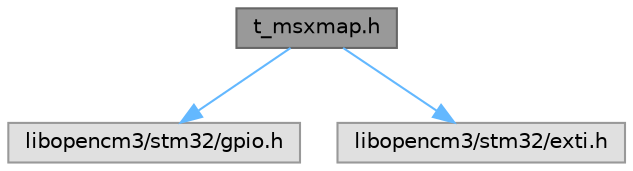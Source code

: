 digraph "t_msxmap.h"
{
 // LATEX_PDF_SIZE
  bgcolor="transparent";
  edge [fontname=Helvetica,fontsize=10,labelfontname=Helvetica,labelfontsize=10];
  node [fontname=Helvetica,fontsize=10,shape=box,height=0.2,width=0.4];
  Node1 [label="t_msxmap.h",height=0.2,width=0.4,color="gray40", fillcolor="grey60", style="filled", fontcolor="black",tooltip="General port initializations, complementary string function and mounts data of MSX adapter changes...."];
  Node1 -> Node2 [color="steelblue1",style="solid"];
  Node2 [label="libopencm3/stm32/gpio.h",height=0.2,width=0.4,color="grey60", fillcolor="#E0E0E0", style="filled",tooltip=" "];
  Node1 -> Node3 [color="steelblue1",style="solid"];
  Node3 [label="libopencm3/stm32/exti.h",height=0.2,width=0.4,color="grey60", fillcolor="#E0E0E0", style="filled",tooltip=" "];
}
